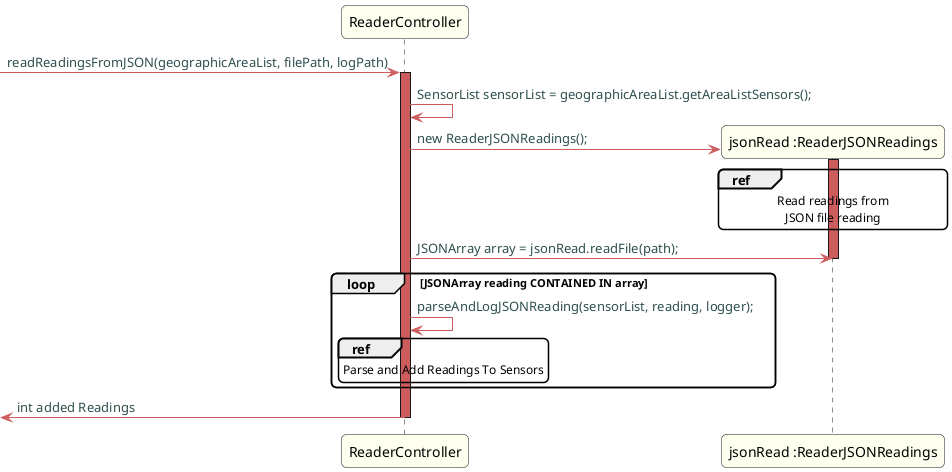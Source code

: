@startuml

skinparam titleBorderRoundCorner 10
skinparam titleBorderThickness 3
skinparam titleBorderColor indianred
skinparam titleBackgroundColor ivory
skinparam FontName quicksand

skinparam actor {
  BorderColor indianred
  }

skinparam sequence {
  LifeLineBackgroundColor indianred
  ParticipantBackgroundColor ivory
}

skinparam roundcorner 10

skinparam component {
  arrowThickness 1
  ArrowFontName Verdana
  ArrowColor indianred
  ArrowFontColor darkslategrey
}




-> ReaderController: readReadingsFromJSON(geographicAreaList, filePath, logPath)
activate ReaderController

ReaderController -> ReaderController: SensorList sensorList = geographicAreaList.getAreaListSensors();
create "jsonRead :ReaderJSONReadings"
ReaderController -> "jsonRead :ReaderJSONReadings": new ReaderJSONReadings();
activate "jsonRead :ReaderJSONReadings"
ref over "jsonRead :ReaderJSONReadings"
Read readings from
JSON file reading
end ref
ReaderController -> "jsonRead :ReaderJSONReadings": JSONArray array = jsonRead.readFile(path);

deactivate "jsonRead :ReaderJSONReadings"

loop  JSONArray reading CONTAINED IN array
ReaderController -> ReaderController: parseAndLogJSONReading(sensorList, reading, logger);
ref over ReaderController
Parse and Add Readings To Sensors
end ref

end

<- ReaderController: int added Readings
deactivate "ReaderController"

@enduml